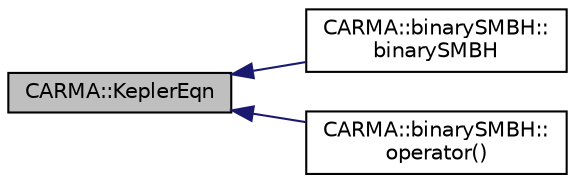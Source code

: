digraph "CARMA::KeplerEqn"
{
  edge [fontname="Helvetica",fontsize="10",labelfontname="Helvetica",labelfontsize="10"];
  node [fontname="Helvetica",fontsize="10",shape=record];
  rankdir="LR";
  Node1 [label="CARMA::KeplerEqn",height=0.2,width=0.4,color="black", fillcolor="grey75", style="filled" fontcolor="black"];
  Node1 -> Node2 [dir="back",color="midnightblue",fontsize="10",style="solid",fontname="Helvetica"];
  Node2 [label="CARMA::binarySMBH::\lbinarySMBH",height=0.2,width=0.4,color="black", fillcolor="white", style="filled",URL="$class_c_a_r_m_a_1_1binary_s_m_b_h.html#a6cf6e0bede1d58f798da6273750cd90d"];
  Node1 -> Node3 [dir="back",color="midnightblue",fontsize="10",style="solid",fontname="Helvetica"];
  Node3 [label="CARMA::binarySMBH::\loperator()",height=0.2,width=0.4,color="black", fillcolor="white", style="filled",URL="$class_c_a_r_m_a_1_1binary_s_m_b_h.html#a4a055846bd801871127d5d480bdd568e"];
}
